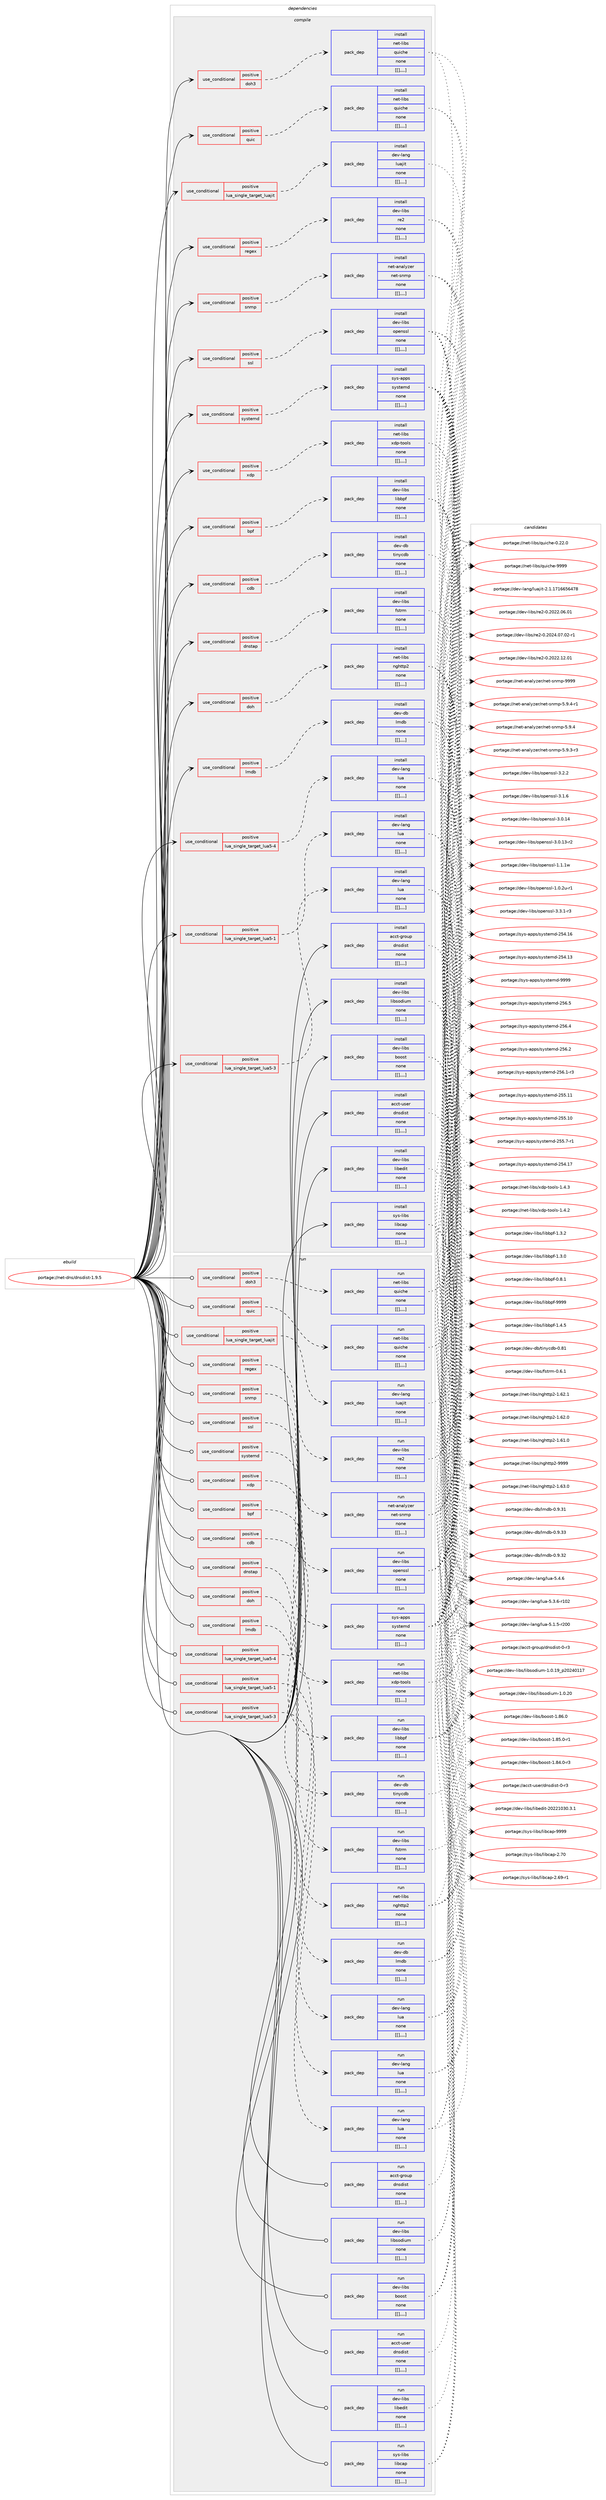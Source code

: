 digraph prolog {

# *************
# Graph options
# *************

newrank=true;
concentrate=true;
compound=true;
graph [rankdir=LR,fontname=Helvetica,fontsize=10,ranksep=1.5];#, ranksep=2.5, nodesep=0.2];
edge  [arrowhead=vee];
node  [fontname=Helvetica,fontsize=10];

# **********
# The ebuild
# **********

subgraph cluster_leftcol {
color=gray;
label=<<i>ebuild</i>>;
id [label="portage://net-dns/dnsdist-1.9.5", color=red, width=4, href="../net-dns/dnsdist-1.9.5.svg"];
}

# ****************
# The dependencies
# ****************

subgraph cluster_midcol {
color=gray;
label=<<i>dependencies</i>>;
subgraph cluster_compile {
fillcolor="#eeeeee";
style=filled;
label=<<i>compile</i>>;
subgraph cond94304 {
dependency364334 [label=<<TABLE BORDER="0" CELLBORDER="1" CELLSPACING="0" CELLPADDING="4"><TR><TD ROWSPAN="3" CELLPADDING="10">use_conditional</TD></TR><TR><TD>positive</TD></TR><TR><TD>bpf</TD></TR></TABLE>>, shape=none, color=red];
subgraph pack267277 {
dependency364335 [label=<<TABLE BORDER="0" CELLBORDER="1" CELLSPACING="0" CELLPADDING="4" WIDTH="220"><TR><TD ROWSPAN="6" CELLPADDING="30">pack_dep</TD></TR><TR><TD WIDTH="110">install</TD></TR><TR><TD>dev-libs</TD></TR><TR><TD>libbpf</TD></TR><TR><TD>none</TD></TR><TR><TD>[[],,,,]</TD></TR></TABLE>>, shape=none, color=blue];
}
dependency364334:e -> dependency364335:w [weight=20,style="dashed",arrowhead="vee"];
}
id:e -> dependency364334:w [weight=20,style="solid",arrowhead="vee"];
subgraph cond94305 {
dependency364336 [label=<<TABLE BORDER="0" CELLBORDER="1" CELLSPACING="0" CELLPADDING="4"><TR><TD ROWSPAN="3" CELLPADDING="10">use_conditional</TD></TR><TR><TD>positive</TD></TR><TR><TD>cdb</TD></TR></TABLE>>, shape=none, color=red];
subgraph pack267278 {
dependency364337 [label=<<TABLE BORDER="0" CELLBORDER="1" CELLSPACING="0" CELLPADDING="4" WIDTH="220"><TR><TD ROWSPAN="6" CELLPADDING="30">pack_dep</TD></TR><TR><TD WIDTH="110">install</TD></TR><TR><TD>dev-db</TD></TR><TR><TD>tinycdb</TD></TR><TR><TD>none</TD></TR><TR><TD>[[],,,,]</TD></TR></TABLE>>, shape=none, color=blue];
}
dependency364336:e -> dependency364337:w [weight=20,style="dashed",arrowhead="vee"];
}
id:e -> dependency364336:w [weight=20,style="solid",arrowhead="vee"];
subgraph cond94306 {
dependency364338 [label=<<TABLE BORDER="0" CELLBORDER="1" CELLSPACING="0" CELLPADDING="4"><TR><TD ROWSPAN="3" CELLPADDING="10">use_conditional</TD></TR><TR><TD>positive</TD></TR><TR><TD>dnstap</TD></TR></TABLE>>, shape=none, color=red];
subgraph pack267279 {
dependency364339 [label=<<TABLE BORDER="0" CELLBORDER="1" CELLSPACING="0" CELLPADDING="4" WIDTH="220"><TR><TD ROWSPAN="6" CELLPADDING="30">pack_dep</TD></TR><TR><TD WIDTH="110">install</TD></TR><TR><TD>dev-libs</TD></TR><TR><TD>fstrm</TD></TR><TR><TD>none</TD></TR><TR><TD>[[],,,,]</TD></TR></TABLE>>, shape=none, color=blue];
}
dependency364338:e -> dependency364339:w [weight=20,style="dashed",arrowhead="vee"];
}
id:e -> dependency364338:w [weight=20,style="solid",arrowhead="vee"];
subgraph cond94307 {
dependency364340 [label=<<TABLE BORDER="0" CELLBORDER="1" CELLSPACING="0" CELLPADDING="4"><TR><TD ROWSPAN="3" CELLPADDING="10">use_conditional</TD></TR><TR><TD>positive</TD></TR><TR><TD>doh</TD></TR></TABLE>>, shape=none, color=red];
subgraph pack267280 {
dependency364341 [label=<<TABLE BORDER="0" CELLBORDER="1" CELLSPACING="0" CELLPADDING="4" WIDTH="220"><TR><TD ROWSPAN="6" CELLPADDING="30">pack_dep</TD></TR><TR><TD WIDTH="110">install</TD></TR><TR><TD>net-libs</TD></TR><TR><TD>nghttp2</TD></TR><TR><TD>none</TD></TR><TR><TD>[[],,,,]</TD></TR></TABLE>>, shape=none, color=blue];
}
dependency364340:e -> dependency364341:w [weight=20,style="dashed",arrowhead="vee"];
}
id:e -> dependency364340:w [weight=20,style="solid",arrowhead="vee"];
subgraph cond94308 {
dependency364342 [label=<<TABLE BORDER="0" CELLBORDER="1" CELLSPACING="0" CELLPADDING="4"><TR><TD ROWSPAN="3" CELLPADDING="10">use_conditional</TD></TR><TR><TD>positive</TD></TR><TR><TD>doh3</TD></TR></TABLE>>, shape=none, color=red];
subgraph pack267281 {
dependency364343 [label=<<TABLE BORDER="0" CELLBORDER="1" CELLSPACING="0" CELLPADDING="4" WIDTH="220"><TR><TD ROWSPAN="6" CELLPADDING="30">pack_dep</TD></TR><TR><TD WIDTH="110">install</TD></TR><TR><TD>net-libs</TD></TR><TR><TD>quiche</TD></TR><TR><TD>none</TD></TR><TR><TD>[[],,,,]</TD></TR></TABLE>>, shape=none, color=blue];
}
dependency364342:e -> dependency364343:w [weight=20,style="dashed",arrowhead="vee"];
}
id:e -> dependency364342:w [weight=20,style="solid",arrowhead="vee"];
subgraph cond94309 {
dependency364344 [label=<<TABLE BORDER="0" CELLBORDER="1" CELLSPACING="0" CELLPADDING="4"><TR><TD ROWSPAN="3" CELLPADDING="10">use_conditional</TD></TR><TR><TD>positive</TD></TR><TR><TD>lmdb</TD></TR></TABLE>>, shape=none, color=red];
subgraph pack267282 {
dependency364345 [label=<<TABLE BORDER="0" CELLBORDER="1" CELLSPACING="0" CELLPADDING="4" WIDTH="220"><TR><TD ROWSPAN="6" CELLPADDING="30">pack_dep</TD></TR><TR><TD WIDTH="110">install</TD></TR><TR><TD>dev-db</TD></TR><TR><TD>lmdb</TD></TR><TR><TD>none</TD></TR><TR><TD>[[],,,,]</TD></TR></TABLE>>, shape=none, color=blue];
}
dependency364344:e -> dependency364345:w [weight=20,style="dashed",arrowhead="vee"];
}
id:e -> dependency364344:w [weight=20,style="solid",arrowhead="vee"];
subgraph cond94310 {
dependency364346 [label=<<TABLE BORDER="0" CELLBORDER="1" CELLSPACING="0" CELLPADDING="4"><TR><TD ROWSPAN="3" CELLPADDING="10">use_conditional</TD></TR><TR><TD>positive</TD></TR><TR><TD>lua_single_target_lua5-1</TD></TR></TABLE>>, shape=none, color=red];
subgraph pack267283 {
dependency364347 [label=<<TABLE BORDER="0" CELLBORDER="1" CELLSPACING="0" CELLPADDING="4" WIDTH="220"><TR><TD ROWSPAN="6" CELLPADDING="30">pack_dep</TD></TR><TR><TD WIDTH="110">install</TD></TR><TR><TD>dev-lang</TD></TR><TR><TD>lua</TD></TR><TR><TD>none</TD></TR><TR><TD>[[],,,,]</TD></TR></TABLE>>, shape=none, color=blue];
}
dependency364346:e -> dependency364347:w [weight=20,style="dashed",arrowhead="vee"];
}
id:e -> dependency364346:w [weight=20,style="solid",arrowhead="vee"];
subgraph cond94311 {
dependency364348 [label=<<TABLE BORDER="0" CELLBORDER="1" CELLSPACING="0" CELLPADDING="4"><TR><TD ROWSPAN="3" CELLPADDING="10">use_conditional</TD></TR><TR><TD>positive</TD></TR><TR><TD>lua_single_target_lua5-3</TD></TR></TABLE>>, shape=none, color=red];
subgraph pack267284 {
dependency364349 [label=<<TABLE BORDER="0" CELLBORDER="1" CELLSPACING="0" CELLPADDING="4" WIDTH="220"><TR><TD ROWSPAN="6" CELLPADDING="30">pack_dep</TD></TR><TR><TD WIDTH="110">install</TD></TR><TR><TD>dev-lang</TD></TR><TR><TD>lua</TD></TR><TR><TD>none</TD></TR><TR><TD>[[],,,,]</TD></TR></TABLE>>, shape=none, color=blue];
}
dependency364348:e -> dependency364349:w [weight=20,style="dashed",arrowhead="vee"];
}
id:e -> dependency364348:w [weight=20,style="solid",arrowhead="vee"];
subgraph cond94312 {
dependency364350 [label=<<TABLE BORDER="0" CELLBORDER="1" CELLSPACING="0" CELLPADDING="4"><TR><TD ROWSPAN="3" CELLPADDING="10">use_conditional</TD></TR><TR><TD>positive</TD></TR><TR><TD>lua_single_target_lua5-4</TD></TR></TABLE>>, shape=none, color=red];
subgraph pack267285 {
dependency364351 [label=<<TABLE BORDER="0" CELLBORDER="1" CELLSPACING="0" CELLPADDING="4" WIDTH="220"><TR><TD ROWSPAN="6" CELLPADDING="30">pack_dep</TD></TR><TR><TD WIDTH="110">install</TD></TR><TR><TD>dev-lang</TD></TR><TR><TD>lua</TD></TR><TR><TD>none</TD></TR><TR><TD>[[],,,,]</TD></TR></TABLE>>, shape=none, color=blue];
}
dependency364350:e -> dependency364351:w [weight=20,style="dashed",arrowhead="vee"];
}
id:e -> dependency364350:w [weight=20,style="solid",arrowhead="vee"];
subgraph cond94313 {
dependency364352 [label=<<TABLE BORDER="0" CELLBORDER="1" CELLSPACING="0" CELLPADDING="4"><TR><TD ROWSPAN="3" CELLPADDING="10">use_conditional</TD></TR><TR><TD>positive</TD></TR><TR><TD>lua_single_target_luajit</TD></TR></TABLE>>, shape=none, color=red];
subgraph pack267286 {
dependency364353 [label=<<TABLE BORDER="0" CELLBORDER="1" CELLSPACING="0" CELLPADDING="4" WIDTH="220"><TR><TD ROWSPAN="6" CELLPADDING="30">pack_dep</TD></TR><TR><TD WIDTH="110">install</TD></TR><TR><TD>dev-lang</TD></TR><TR><TD>luajit</TD></TR><TR><TD>none</TD></TR><TR><TD>[[],,,,]</TD></TR></TABLE>>, shape=none, color=blue];
}
dependency364352:e -> dependency364353:w [weight=20,style="dashed",arrowhead="vee"];
}
id:e -> dependency364352:w [weight=20,style="solid",arrowhead="vee"];
subgraph cond94314 {
dependency364354 [label=<<TABLE BORDER="0" CELLBORDER="1" CELLSPACING="0" CELLPADDING="4"><TR><TD ROWSPAN="3" CELLPADDING="10">use_conditional</TD></TR><TR><TD>positive</TD></TR><TR><TD>quic</TD></TR></TABLE>>, shape=none, color=red];
subgraph pack267287 {
dependency364355 [label=<<TABLE BORDER="0" CELLBORDER="1" CELLSPACING="0" CELLPADDING="4" WIDTH="220"><TR><TD ROWSPAN="6" CELLPADDING="30">pack_dep</TD></TR><TR><TD WIDTH="110">install</TD></TR><TR><TD>net-libs</TD></TR><TR><TD>quiche</TD></TR><TR><TD>none</TD></TR><TR><TD>[[],,,,]</TD></TR></TABLE>>, shape=none, color=blue];
}
dependency364354:e -> dependency364355:w [weight=20,style="dashed",arrowhead="vee"];
}
id:e -> dependency364354:w [weight=20,style="solid",arrowhead="vee"];
subgraph cond94315 {
dependency364356 [label=<<TABLE BORDER="0" CELLBORDER="1" CELLSPACING="0" CELLPADDING="4"><TR><TD ROWSPAN="3" CELLPADDING="10">use_conditional</TD></TR><TR><TD>positive</TD></TR><TR><TD>regex</TD></TR></TABLE>>, shape=none, color=red];
subgraph pack267288 {
dependency364357 [label=<<TABLE BORDER="0" CELLBORDER="1" CELLSPACING="0" CELLPADDING="4" WIDTH="220"><TR><TD ROWSPAN="6" CELLPADDING="30">pack_dep</TD></TR><TR><TD WIDTH="110">install</TD></TR><TR><TD>dev-libs</TD></TR><TR><TD>re2</TD></TR><TR><TD>none</TD></TR><TR><TD>[[],,,,]</TD></TR></TABLE>>, shape=none, color=blue];
}
dependency364356:e -> dependency364357:w [weight=20,style="dashed",arrowhead="vee"];
}
id:e -> dependency364356:w [weight=20,style="solid",arrowhead="vee"];
subgraph cond94316 {
dependency364358 [label=<<TABLE BORDER="0" CELLBORDER="1" CELLSPACING="0" CELLPADDING="4"><TR><TD ROWSPAN="3" CELLPADDING="10">use_conditional</TD></TR><TR><TD>positive</TD></TR><TR><TD>snmp</TD></TR></TABLE>>, shape=none, color=red];
subgraph pack267289 {
dependency364359 [label=<<TABLE BORDER="0" CELLBORDER="1" CELLSPACING="0" CELLPADDING="4" WIDTH="220"><TR><TD ROWSPAN="6" CELLPADDING="30">pack_dep</TD></TR><TR><TD WIDTH="110">install</TD></TR><TR><TD>net-analyzer</TD></TR><TR><TD>net-snmp</TD></TR><TR><TD>none</TD></TR><TR><TD>[[],,,,]</TD></TR></TABLE>>, shape=none, color=blue];
}
dependency364358:e -> dependency364359:w [weight=20,style="dashed",arrowhead="vee"];
}
id:e -> dependency364358:w [weight=20,style="solid",arrowhead="vee"];
subgraph cond94317 {
dependency364360 [label=<<TABLE BORDER="0" CELLBORDER="1" CELLSPACING="0" CELLPADDING="4"><TR><TD ROWSPAN="3" CELLPADDING="10">use_conditional</TD></TR><TR><TD>positive</TD></TR><TR><TD>ssl</TD></TR></TABLE>>, shape=none, color=red];
subgraph pack267290 {
dependency364361 [label=<<TABLE BORDER="0" CELLBORDER="1" CELLSPACING="0" CELLPADDING="4" WIDTH="220"><TR><TD ROWSPAN="6" CELLPADDING="30">pack_dep</TD></TR><TR><TD WIDTH="110">install</TD></TR><TR><TD>dev-libs</TD></TR><TR><TD>openssl</TD></TR><TR><TD>none</TD></TR><TR><TD>[[],,,,]</TD></TR></TABLE>>, shape=none, color=blue];
}
dependency364360:e -> dependency364361:w [weight=20,style="dashed",arrowhead="vee"];
}
id:e -> dependency364360:w [weight=20,style="solid",arrowhead="vee"];
subgraph cond94318 {
dependency364362 [label=<<TABLE BORDER="0" CELLBORDER="1" CELLSPACING="0" CELLPADDING="4"><TR><TD ROWSPAN="3" CELLPADDING="10">use_conditional</TD></TR><TR><TD>positive</TD></TR><TR><TD>systemd</TD></TR></TABLE>>, shape=none, color=red];
subgraph pack267291 {
dependency364363 [label=<<TABLE BORDER="0" CELLBORDER="1" CELLSPACING="0" CELLPADDING="4" WIDTH="220"><TR><TD ROWSPAN="6" CELLPADDING="30">pack_dep</TD></TR><TR><TD WIDTH="110">install</TD></TR><TR><TD>sys-apps</TD></TR><TR><TD>systemd</TD></TR><TR><TD>none</TD></TR><TR><TD>[[],,,,]</TD></TR></TABLE>>, shape=none, color=blue];
}
dependency364362:e -> dependency364363:w [weight=20,style="dashed",arrowhead="vee"];
}
id:e -> dependency364362:w [weight=20,style="solid",arrowhead="vee"];
subgraph cond94319 {
dependency364364 [label=<<TABLE BORDER="0" CELLBORDER="1" CELLSPACING="0" CELLPADDING="4"><TR><TD ROWSPAN="3" CELLPADDING="10">use_conditional</TD></TR><TR><TD>positive</TD></TR><TR><TD>xdp</TD></TR></TABLE>>, shape=none, color=red];
subgraph pack267292 {
dependency364365 [label=<<TABLE BORDER="0" CELLBORDER="1" CELLSPACING="0" CELLPADDING="4" WIDTH="220"><TR><TD ROWSPAN="6" CELLPADDING="30">pack_dep</TD></TR><TR><TD WIDTH="110">install</TD></TR><TR><TD>net-libs</TD></TR><TR><TD>xdp-tools</TD></TR><TR><TD>none</TD></TR><TR><TD>[[],,,,]</TD></TR></TABLE>>, shape=none, color=blue];
}
dependency364364:e -> dependency364365:w [weight=20,style="dashed",arrowhead="vee"];
}
id:e -> dependency364364:w [weight=20,style="solid",arrowhead="vee"];
subgraph pack267293 {
dependency364366 [label=<<TABLE BORDER="0" CELLBORDER="1" CELLSPACING="0" CELLPADDING="4" WIDTH="220"><TR><TD ROWSPAN="6" CELLPADDING="30">pack_dep</TD></TR><TR><TD WIDTH="110">install</TD></TR><TR><TD>acct-group</TD></TR><TR><TD>dnsdist</TD></TR><TR><TD>none</TD></TR><TR><TD>[[],,,,]</TD></TR></TABLE>>, shape=none, color=blue];
}
id:e -> dependency364366:w [weight=20,style="solid",arrowhead="vee"];
subgraph pack267294 {
dependency364367 [label=<<TABLE BORDER="0" CELLBORDER="1" CELLSPACING="0" CELLPADDING="4" WIDTH="220"><TR><TD ROWSPAN="6" CELLPADDING="30">pack_dep</TD></TR><TR><TD WIDTH="110">install</TD></TR><TR><TD>acct-user</TD></TR><TR><TD>dnsdist</TD></TR><TR><TD>none</TD></TR><TR><TD>[[],,,,]</TD></TR></TABLE>>, shape=none, color=blue];
}
id:e -> dependency364367:w [weight=20,style="solid",arrowhead="vee"];
subgraph pack267295 {
dependency364368 [label=<<TABLE BORDER="0" CELLBORDER="1" CELLSPACING="0" CELLPADDING="4" WIDTH="220"><TR><TD ROWSPAN="6" CELLPADDING="30">pack_dep</TD></TR><TR><TD WIDTH="110">install</TD></TR><TR><TD>dev-libs</TD></TR><TR><TD>boost</TD></TR><TR><TD>none</TD></TR><TR><TD>[[],,,,]</TD></TR></TABLE>>, shape=none, color=blue];
}
id:e -> dependency364368:w [weight=20,style="solid",arrowhead="vee"];
subgraph pack267296 {
dependency364369 [label=<<TABLE BORDER="0" CELLBORDER="1" CELLSPACING="0" CELLPADDING="4" WIDTH="220"><TR><TD ROWSPAN="6" CELLPADDING="30">pack_dep</TD></TR><TR><TD WIDTH="110">install</TD></TR><TR><TD>dev-libs</TD></TR><TR><TD>libedit</TD></TR><TR><TD>none</TD></TR><TR><TD>[[],,,,]</TD></TR></TABLE>>, shape=none, color=blue];
}
id:e -> dependency364369:w [weight=20,style="solid",arrowhead="vee"];
subgraph pack267297 {
dependency364370 [label=<<TABLE BORDER="0" CELLBORDER="1" CELLSPACING="0" CELLPADDING="4" WIDTH="220"><TR><TD ROWSPAN="6" CELLPADDING="30">pack_dep</TD></TR><TR><TD WIDTH="110">install</TD></TR><TR><TD>dev-libs</TD></TR><TR><TD>libsodium</TD></TR><TR><TD>none</TD></TR><TR><TD>[[],,,,]</TD></TR></TABLE>>, shape=none, color=blue];
}
id:e -> dependency364370:w [weight=20,style="solid",arrowhead="vee"];
subgraph pack267298 {
dependency364371 [label=<<TABLE BORDER="0" CELLBORDER="1" CELLSPACING="0" CELLPADDING="4" WIDTH="220"><TR><TD ROWSPAN="6" CELLPADDING="30">pack_dep</TD></TR><TR><TD WIDTH="110">install</TD></TR><TR><TD>sys-libs</TD></TR><TR><TD>libcap</TD></TR><TR><TD>none</TD></TR><TR><TD>[[],,,,]</TD></TR></TABLE>>, shape=none, color=blue];
}
id:e -> dependency364371:w [weight=20,style="solid",arrowhead="vee"];
}
subgraph cluster_compileandrun {
fillcolor="#eeeeee";
style=filled;
label=<<i>compile and run</i>>;
}
subgraph cluster_run {
fillcolor="#eeeeee";
style=filled;
label=<<i>run</i>>;
subgraph cond94320 {
dependency364372 [label=<<TABLE BORDER="0" CELLBORDER="1" CELLSPACING="0" CELLPADDING="4"><TR><TD ROWSPAN="3" CELLPADDING="10">use_conditional</TD></TR><TR><TD>positive</TD></TR><TR><TD>bpf</TD></TR></TABLE>>, shape=none, color=red];
subgraph pack267299 {
dependency364373 [label=<<TABLE BORDER="0" CELLBORDER="1" CELLSPACING="0" CELLPADDING="4" WIDTH="220"><TR><TD ROWSPAN="6" CELLPADDING="30">pack_dep</TD></TR><TR><TD WIDTH="110">run</TD></TR><TR><TD>dev-libs</TD></TR><TR><TD>libbpf</TD></TR><TR><TD>none</TD></TR><TR><TD>[[],,,,]</TD></TR></TABLE>>, shape=none, color=blue];
}
dependency364372:e -> dependency364373:w [weight=20,style="dashed",arrowhead="vee"];
}
id:e -> dependency364372:w [weight=20,style="solid",arrowhead="odot"];
subgraph cond94321 {
dependency364374 [label=<<TABLE BORDER="0" CELLBORDER="1" CELLSPACING="0" CELLPADDING="4"><TR><TD ROWSPAN="3" CELLPADDING="10">use_conditional</TD></TR><TR><TD>positive</TD></TR><TR><TD>cdb</TD></TR></TABLE>>, shape=none, color=red];
subgraph pack267300 {
dependency364375 [label=<<TABLE BORDER="0" CELLBORDER="1" CELLSPACING="0" CELLPADDING="4" WIDTH="220"><TR><TD ROWSPAN="6" CELLPADDING="30">pack_dep</TD></TR><TR><TD WIDTH="110">run</TD></TR><TR><TD>dev-db</TD></TR><TR><TD>tinycdb</TD></TR><TR><TD>none</TD></TR><TR><TD>[[],,,,]</TD></TR></TABLE>>, shape=none, color=blue];
}
dependency364374:e -> dependency364375:w [weight=20,style="dashed",arrowhead="vee"];
}
id:e -> dependency364374:w [weight=20,style="solid",arrowhead="odot"];
subgraph cond94322 {
dependency364376 [label=<<TABLE BORDER="0" CELLBORDER="1" CELLSPACING="0" CELLPADDING="4"><TR><TD ROWSPAN="3" CELLPADDING="10">use_conditional</TD></TR><TR><TD>positive</TD></TR><TR><TD>dnstap</TD></TR></TABLE>>, shape=none, color=red];
subgraph pack267301 {
dependency364377 [label=<<TABLE BORDER="0" CELLBORDER="1" CELLSPACING="0" CELLPADDING="4" WIDTH="220"><TR><TD ROWSPAN="6" CELLPADDING="30">pack_dep</TD></TR><TR><TD WIDTH="110">run</TD></TR><TR><TD>dev-libs</TD></TR><TR><TD>fstrm</TD></TR><TR><TD>none</TD></TR><TR><TD>[[],,,,]</TD></TR></TABLE>>, shape=none, color=blue];
}
dependency364376:e -> dependency364377:w [weight=20,style="dashed",arrowhead="vee"];
}
id:e -> dependency364376:w [weight=20,style="solid",arrowhead="odot"];
subgraph cond94323 {
dependency364378 [label=<<TABLE BORDER="0" CELLBORDER="1" CELLSPACING="0" CELLPADDING="4"><TR><TD ROWSPAN="3" CELLPADDING="10">use_conditional</TD></TR><TR><TD>positive</TD></TR><TR><TD>doh</TD></TR></TABLE>>, shape=none, color=red];
subgraph pack267302 {
dependency364379 [label=<<TABLE BORDER="0" CELLBORDER="1" CELLSPACING="0" CELLPADDING="4" WIDTH="220"><TR><TD ROWSPAN="6" CELLPADDING="30">pack_dep</TD></TR><TR><TD WIDTH="110">run</TD></TR><TR><TD>net-libs</TD></TR><TR><TD>nghttp2</TD></TR><TR><TD>none</TD></TR><TR><TD>[[],,,,]</TD></TR></TABLE>>, shape=none, color=blue];
}
dependency364378:e -> dependency364379:w [weight=20,style="dashed",arrowhead="vee"];
}
id:e -> dependency364378:w [weight=20,style="solid",arrowhead="odot"];
subgraph cond94324 {
dependency364380 [label=<<TABLE BORDER="0" CELLBORDER="1" CELLSPACING="0" CELLPADDING="4"><TR><TD ROWSPAN="3" CELLPADDING="10">use_conditional</TD></TR><TR><TD>positive</TD></TR><TR><TD>doh3</TD></TR></TABLE>>, shape=none, color=red];
subgraph pack267303 {
dependency364381 [label=<<TABLE BORDER="0" CELLBORDER="1" CELLSPACING="0" CELLPADDING="4" WIDTH="220"><TR><TD ROWSPAN="6" CELLPADDING="30">pack_dep</TD></TR><TR><TD WIDTH="110">run</TD></TR><TR><TD>net-libs</TD></TR><TR><TD>quiche</TD></TR><TR><TD>none</TD></TR><TR><TD>[[],,,,]</TD></TR></TABLE>>, shape=none, color=blue];
}
dependency364380:e -> dependency364381:w [weight=20,style="dashed",arrowhead="vee"];
}
id:e -> dependency364380:w [weight=20,style="solid",arrowhead="odot"];
subgraph cond94325 {
dependency364382 [label=<<TABLE BORDER="0" CELLBORDER="1" CELLSPACING="0" CELLPADDING="4"><TR><TD ROWSPAN="3" CELLPADDING="10">use_conditional</TD></TR><TR><TD>positive</TD></TR><TR><TD>lmdb</TD></TR></TABLE>>, shape=none, color=red];
subgraph pack267304 {
dependency364383 [label=<<TABLE BORDER="0" CELLBORDER="1" CELLSPACING="0" CELLPADDING="4" WIDTH="220"><TR><TD ROWSPAN="6" CELLPADDING="30">pack_dep</TD></TR><TR><TD WIDTH="110">run</TD></TR><TR><TD>dev-db</TD></TR><TR><TD>lmdb</TD></TR><TR><TD>none</TD></TR><TR><TD>[[],,,,]</TD></TR></TABLE>>, shape=none, color=blue];
}
dependency364382:e -> dependency364383:w [weight=20,style="dashed",arrowhead="vee"];
}
id:e -> dependency364382:w [weight=20,style="solid",arrowhead="odot"];
subgraph cond94326 {
dependency364384 [label=<<TABLE BORDER="0" CELLBORDER="1" CELLSPACING="0" CELLPADDING="4"><TR><TD ROWSPAN="3" CELLPADDING="10">use_conditional</TD></TR><TR><TD>positive</TD></TR><TR><TD>lua_single_target_lua5-1</TD></TR></TABLE>>, shape=none, color=red];
subgraph pack267305 {
dependency364385 [label=<<TABLE BORDER="0" CELLBORDER="1" CELLSPACING="0" CELLPADDING="4" WIDTH="220"><TR><TD ROWSPAN="6" CELLPADDING="30">pack_dep</TD></TR><TR><TD WIDTH="110">run</TD></TR><TR><TD>dev-lang</TD></TR><TR><TD>lua</TD></TR><TR><TD>none</TD></TR><TR><TD>[[],,,,]</TD></TR></TABLE>>, shape=none, color=blue];
}
dependency364384:e -> dependency364385:w [weight=20,style="dashed",arrowhead="vee"];
}
id:e -> dependency364384:w [weight=20,style="solid",arrowhead="odot"];
subgraph cond94327 {
dependency364386 [label=<<TABLE BORDER="0" CELLBORDER="1" CELLSPACING="0" CELLPADDING="4"><TR><TD ROWSPAN="3" CELLPADDING="10">use_conditional</TD></TR><TR><TD>positive</TD></TR><TR><TD>lua_single_target_lua5-3</TD></TR></TABLE>>, shape=none, color=red];
subgraph pack267306 {
dependency364387 [label=<<TABLE BORDER="0" CELLBORDER="1" CELLSPACING="0" CELLPADDING="4" WIDTH="220"><TR><TD ROWSPAN="6" CELLPADDING="30">pack_dep</TD></TR><TR><TD WIDTH="110">run</TD></TR><TR><TD>dev-lang</TD></TR><TR><TD>lua</TD></TR><TR><TD>none</TD></TR><TR><TD>[[],,,,]</TD></TR></TABLE>>, shape=none, color=blue];
}
dependency364386:e -> dependency364387:w [weight=20,style="dashed",arrowhead="vee"];
}
id:e -> dependency364386:w [weight=20,style="solid",arrowhead="odot"];
subgraph cond94328 {
dependency364388 [label=<<TABLE BORDER="0" CELLBORDER="1" CELLSPACING="0" CELLPADDING="4"><TR><TD ROWSPAN="3" CELLPADDING="10">use_conditional</TD></TR><TR><TD>positive</TD></TR><TR><TD>lua_single_target_lua5-4</TD></TR></TABLE>>, shape=none, color=red];
subgraph pack267307 {
dependency364389 [label=<<TABLE BORDER="0" CELLBORDER="1" CELLSPACING="0" CELLPADDING="4" WIDTH="220"><TR><TD ROWSPAN="6" CELLPADDING="30">pack_dep</TD></TR><TR><TD WIDTH="110">run</TD></TR><TR><TD>dev-lang</TD></TR><TR><TD>lua</TD></TR><TR><TD>none</TD></TR><TR><TD>[[],,,,]</TD></TR></TABLE>>, shape=none, color=blue];
}
dependency364388:e -> dependency364389:w [weight=20,style="dashed",arrowhead="vee"];
}
id:e -> dependency364388:w [weight=20,style="solid",arrowhead="odot"];
subgraph cond94329 {
dependency364390 [label=<<TABLE BORDER="0" CELLBORDER="1" CELLSPACING="0" CELLPADDING="4"><TR><TD ROWSPAN="3" CELLPADDING="10">use_conditional</TD></TR><TR><TD>positive</TD></TR><TR><TD>lua_single_target_luajit</TD></TR></TABLE>>, shape=none, color=red];
subgraph pack267308 {
dependency364391 [label=<<TABLE BORDER="0" CELLBORDER="1" CELLSPACING="0" CELLPADDING="4" WIDTH="220"><TR><TD ROWSPAN="6" CELLPADDING="30">pack_dep</TD></TR><TR><TD WIDTH="110">run</TD></TR><TR><TD>dev-lang</TD></TR><TR><TD>luajit</TD></TR><TR><TD>none</TD></TR><TR><TD>[[],,,,]</TD></TR></TABLE>>, shape=none, color=blue];
}
dependency364390:e -> dependency364391:w [weight=20,style="dashed",arrowhead="vee"];
}
id:e -> dependency364390:w [weight=20,style="solid",arrowhead="odot"];
subgraph cond94330 {
dependency364392 [label=<<TABLE BORDER="0" CELLBORDER="1" CELLSPACING="0" CELLPADDING="4"><TR><TD ROWSPAN="3" CELLPADDING="10">use_conditional</TD></TR><TR><TD>positive</TD></TR><TR><TD>quic</TD></TR></TABLE>>, shape=none, color=red];
subgraph pack267309 {
dependency364393 [label=<<TABLE BORDER="0" CELLBORDER="1" CELLSPACING="0" CELLPADDING="4" WIDTH="220"><TR><TD ROWSPAN="6" CELLPADDING="30">pack_dep</TD></TR><TR><TD WIDTH="110">run</TD></TR><TR><TD>net-libs</TD></TR><TR><TD>quiche</TD></TR><TR><TD>none</TD></TR><TR><TD>[[],,,,]</TD></TR></TABLE>>, shape=none, color=blue];
}
dependency364392:e -> dependency364393:w [weight=20,style="dashed",arrowhead="vee"];
}
id:e -> dependency364392:w [weight=20,style="solid",arrowhead="odot"];
subgraph cond94331 {
dependency364394 [label=<<TABLE BORDER="0" CELLBORDER="1" CELLSPACING="0" CELLPADDING="4"><TR><TD ROWSPAN="3" CELLPADDING="10">use_conditional</TD></TR><TR><TD>positive</TD></TR><TR><TD>regex</TD></TR></TABLE>>, shape=none, color=red];
subgraph pack267310 {
dependency364395 [label=<<TABLE BORDER="0" CELLBORDER="1" CELLSPACING="0" CELLPADDING="4" WIDTH="220"><TR><TD ROWSPAN="6" CELLPADDING="30">pack_dep</TD></TR><TR><TD WIDTH="110">run</TD></TR><TR><TD>dev-libs</TD></TR><TR><TD>re2</TD></TR><TR><TD>none</TD></TR><TR><TD>[[],,,,]</TD></TR></TABLE>>, shape=none, color=blue];
}
dependency364394:e -> dependency364395:w [weight=20,style="dashed",arrowhead="vee"];
}
id:e -> dependency364394:w [weight=20,style="solid",arrowhead="odot"];
subgraph cond94332 {
dependency364396 [label=<<TABLE BORDER="0" CELLBORDER="1" CELLSPACING="0" CELLPADDING="4"><TR><TD ROWSPAN="3" CELLPADDING="10">use_conditional</TD></TR><TR><TD>positive</TD></TR><TR><TD>snmp</TD></TR></TABLE>>, shape=none, color=red];
subgraph pack267311 {
dependency364397 [label=<<TABLE BORDER="0" CELLBORDER="1" CELLSPACING="0" CELLPADDING="4" WIDTH="220"><TR><TD ROWSPAN="6" CELLPADDING="30">pack_dep</TD></TR><TR><TD WIDTH="110">run</TD></TR><TR><TD>net-analyzer</TD></TR><TR><TD>net-snmp</TD></TR><TR><TD>none</TD></TR><TR><TD>[[],,,,]</TD></TR></TABLE>>, shape=none, color=blue];
}
dependency364396:e -> dependency364397:w [weight=20,style="dashed",arrowhead="vee"];
}
id:e -> dependency364396:w [weight=20,style="solid",arrowhead="odot"];
subgraph cond94333 {
dependency364398 [label=<<TABLE BORDER="0" CELLBORDER="1" CELLSPACING="0" CELLPADDING="4"><TR><TD ROWSPAN="3" CELLPADDING="10">use_conditional</TD></TR><TR><TD>positive</TD></TR><TR><TD>ssl</TD></TR></TABLE>>, shape=none, color=red];
subgraph pack267312 {
dependency364399 [label=<<TABLE BORDER="0" CELLBORDER="1" CELLSPACING="0" CELLPADDING="4" WIDTH="220"><TR><TD ROWSPAN="6" CELLPADDING="30">pack_dep</TD></TR><TR><TD WIDTH="110">run</TD></TR><TR><TD>dev-libs</TD></TR><TR><TD>openssl</TD></TR><TR><TD>none</TD></TR><TR><TD>[[],,,,]</TD></TR></TABLE>>, shape=none, color=blue];
}
dependency364398:e -> dependency364399:w [weight=20,style="dashed",arrowhead="vee"];
}
id:e -> dependency364398:w [weight=20,style="solid",arrowhead="odot"];
subgraph cond94334 {
dependency364400 [label=<<TABLE BORDER="0" CELLBORDER="1" CELLSPACING="0" CELLPADDING="4"><TR><TD ROWSPAN="3" CELLPADDING="10">use_conditional</TD></TR><TR><TD>positive</TD></TR><TR><TD>systemd</TD></TR></TABLE>>, shape=none, color=red];
subgraph pack267313 {
dependency364401 [label=<<TABLE BORDER="0" CELLBORDER="1" CELLSPACING="0" CELLPADDING="4" WIDTH="220"><TR><TD ROWSPAN="6" CELLPADDING="30">pack_dep</TD></TR><TR><TD WIDTH="110">run</TD></TR><TR><TD>sys-apps</TD></TR><TR><TD>systemd</TD></TR><TR><TD>none</TD></TR><TR><TD>[[],,,,]</TD></TR></TABLE>>, shape=none, color=blue];
}
dependency364400:e -> dependency364401:w [weight=20,style="dashed",arrowhead="vee"];
}
id:e -> dependency364400:w [weight=20,style="solid",arrowhead="odot"];
subgraph cond94335 {
dependency364402 [label=<<TABLE BORDER="0" CELLBORDER="1" CELLSPACING="0" CELLPADDING="4"><TR><TD ROWSPAN="3" CELLPADDING="10">use_conditional</TD></TR><TR><TD>positive</TD></TR><TR><TD>xdp</TD></TR></TABLE>>, shape=none, color=red];
subgraph pack267314 {
dependency364403 [label=<<TABLE BORDER="0" CELLBORDER="1" CELLSPACING="0" CELLPADDING="4" WIDTH="220"><TR><TD ROWSPAN="6" CELLPADDING="30">pack_dep</TD></TR><TR><TD WIDTH="110">run</TD></TR><TR><TD>net-libs</TD></TR><TR><TD>xdp-tools</TD></TR><TR><TD>none</TD></TR><TR><TD>[[],,,,]</TD></TR></TABLE>>, shape=none, color=blue];
}
dependency364402:e -> dependency364403:w [weight=20,style="dashed",arrowhead="vee"];
}
id:e -> dependency364402:w [weight=20,style="solid",arrowhead="odot"];
subgraph pack267315 {
dependency364404 [label=<<TABLE BORDER="0" CELLBORDER="1" CELLSPACING="0" CELLPADDING="4" WIDTH="220"><TR><TD ROWSPAN="6" CELLPADDING="30">pack_dep</TD></TR><TR><TD WIDTH="110">run</TD></TR><TR><TD>acct-group</TD></TR><TR><TD>dnsdist</TD></TR><TR><TD>none</TD></TR><TR><TD>[[],,,,]</TD></TR></TABLE>>, shape=none, color=blue];
}
id:e -> dependency364404:w [weight=20,style="solid",arrowhead="odot"];
subgraph pack267316 {
dependency364405 [label=<<TABLE BORDER="0" CELLBORDER="1" CELLSPACING="0" CELLPADDING="4" WIDTH="220"><TR><TD ROWSPAN="6" CELLPADDING="30">pack_dep</TD></TR><TR><TD WIDTH="110">run</TD></TR><TR><TD>acct-user</TD></TR><TR><TD>dnsdist</TD></TR><TR><TD>none</TD></TR><TR><TD>[[],,,,]</TD></TR></TABLE>>, shape=none, color=blue];
}
id:e -> dependency364405:w [weight=20,style="solid",arrowhead="odot"];
subgraph pack267317 {
dependency364406 [label=<<TABLE BORDER="0" CELLBORDER="1" CELLSPACING="0" CELLPADDING="4" WIDTH="220"><TR><TD ROWSPAN="6" CELLPADDING="30">pack_dep</TD></TR><TR><TD WIDTH="110">run</TD></TR><TR><TD>dev-libs</TD></TR><TR><TD>boost</TD></TR><TR><TD>none</TD></TR><TR><TD>[[],,,,]</TD></TR></TABLE>>, shape=none, color=blue];
}
id:e -> dependency364406:w [weight=20,style="solid",arrowhead="odot"];
subgraph pack267318 {
dependency364407 [label=<<TABLE BORDER="0" CELLBORDER="1" CELLSPACING="0" CELLPADDING="4" WIDTH="220"><TR><TD ROWSPAN="6" CELLPADDING="30">pack_dep</TD></TR><TR><TD WIDTH="110">run</TD></TR><TR><TD>dev-libs</TD></TR><TR><TD>libedit</TD></TR><TR><TD>none</TD></TR><TR><TD>[[],,,,]</TD></TR></TABLE>>, shape=none, color=blue];
}
id:e -> dependency364407:w [weight=20,style="solid",arrowhead="odot"];
subgraph pack267319 {
dependency364408 [label=<<TABLE BORDER="0" CELLBORDER="1" CELLSPACING="0" CELLPADDING="4" WIDTH="220"><TR><TD ROWSPAN="6" CELLPADDING="30">pack_dep</TD></TR><TR><TD WIDTH="110">run</TD></TR><TR><TD>dev-libs</TD></TR><TR><TD>libsodium</TD></TR><TR><TD>none</TD></TR><TR><TD>[[],,,,]</TD></TR></TABLE>>, shape=none, color=blue];
}
id:e -> dependency364408:w [weight=20,style="solid",arrowhead="odot"];
subgraph pack267320 {
dependency364409 [label=<<TABLE BORDER="0" CELLBORDER="1" CELLSPACING="0" CELLPADDING="4" WIDTH="220"><TR><TD ROWSPAN="6" CELLPADDING="30">pack_dep</TD></TR><TR><TD WIDTH="110">run</TD></TR><TR><TD>sys-libs</TD></TR><TR><TD>libcap</TD></TR><TR><TD>none</TD></TR><TR><TD>[[],,,,]</TD></TR></TABLE>>, shape=none, color=blue];
}
id:e -> dependency364409:w [weight=20,style="solid",arrowhead="odot"];
}
}

# **************
# The candidates
# **************

subgraph cluster_choices {
rank=same;
color=gray;
label=<<i>candidates</i>>;

subgraph choice267277 {
color=black;
nodesep=1;
choice10010111845108105981154710810598981121024557575757 [label="portage://dev-libs/libbpf-9999", color=red, width=4,href="../dev-libs/libbpf-9999.svg"];
choice1001011184510810598115471081059898112102454946524653 [label="portage://dev-libs/libbpf-1.4.5", color=red, width=4,href="../dev-libs/libbpf-1.4.5.svg"];
choice1001011184510810598115471081059898112102454946514650 [label="portage://dev-libs/libbpf-1.3.2", color=red, width=4,href="../dev-libs/libbpf-1.3.2.svg"];
choice1001011184510810598115471081059898112102454946514648 [label="portage://dev-libs/libbpf-1.3.0", color=red, width=4,href="../dev-libs/libbpf-1.3.0.svg"];
choice1001011184510810598115471081059898112102454846564649 [label="portage://dev-libs/libbpf-0.8.1", color=red, width=4,href="../dev-libs/libbpf-0.8.1.svg"];
dependency364335:e -> choice10010111845108105981154710810598981121024557575757:w [style=dotted,weight="100"];
dependency364335:e -> choice1001011184510810598115471081059898112102454946524653:w [style=dotted,weight="100"];
dependency364335:e -> choice1001011184510810598115471081059898112102454946514650:w [style=dotted,weight="100"];
dependency364335:e -> choice1001011184510810598115471081059898112102454946514648:w [style=dotted,weight="100"];
dependency364335:e -> choice1001011184510810598115471081059898112102454846564649:w [style=dotted,weight="100"];
}
subgraph choice267278 {
color=black;
nodesep=1;
choice10010111845100984711610511012199100984548465649 [label="portage://dev-db/tinycdb-0.81", color=red, width=4,href="../dev-db/tinycdb-0.81.svg"];
dependency364337:e -> choice10010111845100984711610511012199100984548465649:w [style=dotted,weight="100"];
}
subgraph choice267279 {
color=black;
nodesep=1;
choice100101118451081059811547102115116114109454846544649 [label="portage://dev-libs/fstrm-0.6.1", color=red, width=4,href="../dev-libs/fstrm-0.6.1.svg"];
dependency364339:e -> choice100101118451081059811547102115116114109454846544649:w [style=dotted,weight="100"];
}
subgraph choice267280 {
color=black;
nodesep=1;
choice110101116451081059811547110103104116116112504557575757 [label="portage://net-libs/nghttp2-9999", color=red, width=4,href="../net-libs/nghttp2-9999.svg"];
choice1101011164510810598115471101031041161161125045494654514648 [label="portage://net-libs/nghttp2-1.63.0", color=red, width=4,href="../net-libs/nghttp2-1.63.0.svg"];
choice1101011164510810598115471101031041161161125045494654504649 [label="portage://net-libs/nghttp2-1.62.1", color=red, width=4,href="../net-libs/nghttp2-1.62.1.svg"];
choice1101011164510810598115471101031041161161125045494654504648 [label="portage://net-libs/nghttp2-1.62.0", color=red, width=4,href="../net-libs/nghttp2-1.62.0.svg"];
choice1101011164510810598115471101031041161161125045494654494648 [label="portage://net-libs/nghttp2-1.61.0", color=red, width=4,href="../net-libs/nghttp2-1.61.0.svg"];
dependency364341:e -> choice110101116451081059811547110103104116116112504557575757:w [style=dotted,weight="100"];
dependency364341:e -> choice1101011164510810598115471101031041161161125045494654514648:w [style=dotted,weight="100"];
dependency364341:e -> choice1101011164510810598115471101031041161161125045494654504649:w [style=dotted,weight="100"];
dependency364341:e -> choice1101011164510810598115471101031041161161125045494654504648:w [style=dotted,weight="100"];
dependency364341:e -> choice1101011164510810598115471101031041161161125045494654494648:w [style=dotted,weight="100"];
}
subgraph choice267281 {
color=black;
nodesep=1;
choice110101116451081059811547113117105991041014557575757 [label="portage://net-libs/quiche-9999", color=red, width=4,href="../net-libs/quiche-9999.svg"];
choice1101011164510810598115471131171059910410145484650504648 [label="portage://net-libs/quiche-0.22.0", color=red, width=4,href="../net-libs/quiche-0.22.0.svg"];
dependency364343:e -> choice110101116451081059811547113117105991041014557575757:w [style=dotted,weight="100"];
dependency364343:e -> choice1101011164510810598115471131171059910410145484650504648:w [style=dotted,weight="100"];
}
subgraph choice267282 {
color=black;
nodesep=1;
choice1001011184510098471081091009845484657465151 [label="portage://dev-db/lmdb-0.9.33", color=red, width=4,href="../dev-db/lmdb-0.9.33.svg"];
choice1001011184510098471081091009845484657465150 [label="portage://dev-db/lmdb-0.9.32", color=red, width=4,href="../dev-db/lmdb-0.9.32.svg"];
choice1001011184510098471081091009845484657465149 [label="portage://dev-db/lmdb-0.9.31", color=red, width=4,href="../dev-db/lmdb-0.9.31.svg"];
dependency364345:e -> choice1001011184510098471081091009845484657465151:w [style=dotted,weight="100"];
dependency364345:e -> choice1001011184510098471081091009845484657465150:w [style=dotted,weight="100"];
dependency364345:e -> choice1001011184510098471081091009845484657465149:w [style=dotted,weight="100"];
}
subgraph choice267283 {
color=black;
nodesep=1;
choice10010111845108971101034710811797455346524654 [label="portage://dev-lang/lua-5.4.6", color=red, width=4,href="../dev-lang/lua-5.4.6.svg"];
choice1001011184510897110103471081179745534651465445114494850 [label="portage://dev-lang/lua-5.3.6-r102", color=red, width=4,href="../dev-lang/lua-5.3.6-r102.svg"];
choice1001011184510897110103471081179745534649465345114504848 [label="portage://dev-lang/lua-5.1.5-r200", color=red, width=4,href="../dev-lang/lua-5.1.5-r200.svg"];
dependency364347:e -> choice10010111845108971101034710811797455346524654:w [style=dotted,weight="100"];
dependency364347:e -> choice1001011184510897110103471081179745534651465445114494850:w [style=dotted,weight="100"];
dependency364347:e -> choice1001011184510897110103471081179745534649465345114504848:w [style=dotted,weight="100"];
}
subgraph choice267284 {
color=black;
nodesep=1;
choice10010111845108971101034710811797455346524654 [label="portage://dev-lang/lua-5.4.6", color=red, width=4,href="../dev-lang/lua-5.4.6.svg"];
choice1001011184510897110103471081179745534651465445114494850 [label="portage://dev-lang/lua-5.3.6-r102", color=red, width=4,href="../dev-lang/lua-5.3.6-r102.svg"];
choice1001011184510897110103471081179745534649465345114504848 [label="portage://dev-lang/lua-5.1.5-r200", color=red, width=4,href="../dev-lang/lua-5.1.5-r200.svg"];
dependency364349:e -> choice10010111845108971101034710811797455346524654:w [style=dotted,weight="100"];
dependency364349:e -> choice1001011184510897110103471081179745534651465445114494850:w [style=dotted,weight="100"];
dependency364349:e -> choice1001011184510897110103471081179745534649465345114504848:w [style=dotted,weight="100"];
}
subgraph choice267285 {
color=black;
nodesep=1;
choice10010111845108971101034710811797455346524654 [label="portage://dev-lang/lua-5.4.6", color=red, width=4,href="../dev-lang/lua-5.4.6.svg"];
choice1001011184510897110103471081179745534651465445114494850 [label="portage://dev-lang/lua-5.3.6-r102", color=red, width=4,href="../dev-lang/lua-5.3.6-r102.svg"];
choice1001011184510897110103471081179745534649465345114504848 [label="portage://dev-lang/lua-5.1.5-r200", color=red, width=4,href="../dev-lang/lua-5.1.5-r200.svg"];
dependency364351:e -> choice10010111845108971101034710811797455346524654:w [style=dotted,weight="100"];
dependency364351:e -> choice1001011184510897110103471081179745534651465445114494850:w [style=dotted,weight="100"];
dependency364351:e -> choice1001011184510897110103471081179745534649465345114504848:w [style=dotted,weight="100"];
}
subgraph choice267286 {
color=black;
nodesep=1;
choice10010111845108971101034710811797106105116455046494649554954545354525556 [label="portage://dev-lang/luajit-2.1.1716656478", color=red, width=4,href="../dev-lang/luajit-2.1.1716656478.svg"];
dependency364353:e -> choice10010111845108971101034710811797106105116455046494649554954545354525556:w [style=dotted,weight="100"];
}
subgraph choice267287 {
color=black;
nodesep=1;
choice110101116451081059811547113117105991041014557575757 [label="portage://net-libs/quiche-9999", color=red, width=4,href="../net-libs/quiche-9999.svg"];
choice1101011164510810598115471131171059910410145484650504648 [label="portage://net-libs/quiche-0.22.0", color=red, width=4,href="../net-libs/quiche-0.22.0.svg"];
dependency364355:e -> choice110101116451081059811547113117105991041014557575757:w [style=dotted,weight="100"];
dependency364355:e -> choice1101011164510810598115471131171059910410145484650504648:w [style=dotted,weight="100"];
}
subgraph choice267288 {
color=black;
nodesep=1;
choice10010111845108105981154711410150454846504850524648554648504511449 [label="portage://dev-libs/re2-0.2024.07.02-r1", color=red, width=4,href="../dev-libs/re2-0.2024.07.02-r1.svg"];
choice1001011184510810598115471141015045484650485050464950464849 [label="portage://dev-libs/re2-0.2022.12.01", color=red, width=4,href="../dev-libs/re2-0.2022.12.01.svg"];
choice1001011184510810598115471141015045484650485050464854464849 [label="portage://dev-libs/re2-0.2022.06.01", color=red, width=4,href="../dev-libs/re2-0.2022.06.01.svg"];
dependency364357:e -> choice10010111845108105981154711410150454846504850524648554648504511449:w [style=dotted,weight="100"];
dependency364357:e -> choice1001011184510810598115471141015045484650485050464950464849:w [style=dotted,weight="100"];
dependency364357:e -> choice1001011184510810598115471141015045484650485050464854464849:w [style=dotted,weight="100"];
}
subgraph choice267289 {
color=black;
nodesep=1;
choice11010111645971109710812112210111447110101116451151101091124557575757 [label="portage://net-analyzer/net-snmp-9999", color=red, width=4,href="../net-analyzer/net-snmp-9999.svg"];
choice11010111645971109710812112210111447110101116451151101091124553465746524511449 [label="portage://net-analyzer/net-snmp-5.9.4-r1", color=red, width=4,href="../net-analyzer/net-snmp-5.9.4-r1.svg"];
choice1101011164597110971081211221011144711010111645115110109112455346574652 [label="portage://net-analyzer/net-snmp-5.9.4", color=red, width=4,href="../net-analyzer/net-snmp-5.9.4.svg"];
choice11010111645971109710812112210111447110101116451151101091124553465746514511451 [label="portage://net-analyzer/net-snmp-5.9.3-r3", color=red, width=4,href="../net-analyzer/net-snmp-5.9.3-r3.svg"];
dependency364359:e -> choice11010111645971109710812112210111447110101116451151101091124557575757:w [style=dotted,weight="100"];
dependency364359:e -> choice11010111645971109710812112210111447110101116451151101091124553465746524511449:w [style=dotted,weight="100"];
dependency364359:e -> choice1101011164597110971081211221011144711010111645115110109112455346574652:w [style=dotted,weight="100"];
dependency364359:e -> choice11010111645971109710812112210111447110101116451151101091124553465746514511451:w [style=dotted,weight="100"];
}
subgraph choice267290 {
color=black;
nodesep=1;
choice1001011184510810598115471111121011101151151084551465146494511451 [label="portage://dev-libs/openssl-3.3.1-r3", color=red, width=4,href="../dev-libs/openssl-3.3.1-r3.svg"];
choice100101118451081059811547111112101110115115108455146504650 [label="portage://dev-libs/openssl-3.2.2", color=red, width=4,href="../dev-libs/openssl-3.2.2.svg"];
choice100101118451081059811547111112101110115115108455146494654 [label="portage://dev-libs/openssl-3.1.6", color=red, width=4,href="../dev-libs/openssl-3.1.6.svg"];
choice10010111845108105981154711111210111011511510845514648464952 [label="portage://dev-libs/openssl-3.0.14", color=red, width=4,href="../dev-libs/openssl-3.0.14.svg"];
choice100101118451081059811547111112101110115115108455146484649514511450 [label="portage://dev-libs/openssl-3.0.13-r2", color=red, width=4,href="../dev-libs/openssl-3.0.13-r2.svg"];
choice100101118451081059811547111112101110115115108454946494649119 [label="portage://dev-libs/openssl-1.1.1w", color=red, width=4,href="../dev-libs/openssl-1.1.1w.svg"];
choice1001011184510810598115471111121011101151151084549464846501174511449 [label="portage://dev-libs/openssl-1.0.2u-r1", color=red, width=4,href="../dev-libs/openssl-1.0.2u-r1.svg"];
dependency364361:e -> choice1001011184510810598115471111121011101151151084551465146494511451:w [style=dotted,weight="100"];
dependency364361:e -> choice100101118451081059811547111112101110115115108455146504650:w [style=dotted,weight="100"];
dependency364361:e -> choice100101118451081059811547111112101110115115108455146494654:w [style=dotted,weight="100"];
dependency364361:e -> choice10010111845108105981154711111210111011511510845514648464952:w [style=dotted,weight="100"];
dependency364361:e -> choice100101118451081059811547111112101110115115108455146484649514511450:w [style=dotted,weight="100"];
dependency364361:e -> choice100101118451081059811547111112101110115115108454946494649119:w [style=dotted,weight="100"];
dependency364361:e -> choice1001011184510810598115471111121011101151151084549464846501174511449:w [style=dotted,weight="100"];
}
subgraph choice267291 {
color=black;
nodesep=1;
choice1151211154597112112115471151211151161011091004557575757 [label="portage://sys-apps/systemd-9999", color=red, width=4,href="../sys-apps/systemd-9999.svg"];
choice115121115459711211211547115121115116101109100455053544653 [label="portage://sys-apps/systemd-256.5", color=red, width=4,href="../sys-apps/systemd-256.5.svg"];
choice115121115459711211211547115121115116101109100455053544652 [label="portage://sys-apps/systemd-256.4", color=red, width=4,href="../sys-apps/systemd-256.4.svg"];
choice115121115459711211211547115121115116101109100455053544650 [label="portage://sys-apps/systemd-256.2", color=red, width=4,href="../sys-apps/systemd-256.2.svg"];
choice1151211154597112112115471151211151161011091004550535446494511451 [label="portage://sys-apps/systemd-256.1-r3", color=red, width=4,href="../sys-apps/systemd-256.1-r3.svg"];
choice11512111545971121121154711512111511610110910045505353464949 [label="portage://sys-apps/systemd-255.11", color=red, width=4,href="../sys-apps/systemd-255.11.svg"];
choice11512111545971121121154711512111511610110910045505353464948 [label="portage://sys-apps/systemd-255.10", color=red, width=4,href="../sys-apps/systemd-255.10.svg"];
choice1151211154597112112115471151211151161011091004550535346554511449 [label="portage://sys-apps/systemd-255.7-r1", color=red, width=4,href="../sys-apps/systemd-255.7-r1.svg"];
choice11512111545971121121154711512111511610110910045505352464955 [label="portage://sys-apps/systemd-254.17", color=red, width=4,href="../sys-apps/systemd-254.17.svg"];
choice11512111545971121121154711512111511610110910045505352464954 [label="portage://sys-apps/systemd-254.16", color=red, width=4,href="../sys-apps/systemd-254.16.svg"];
choice11512111545971121121154711512111511610110910045505352464951 [label="portage://sys-apps/systemd-254.13", color=red, width=4,href="../sys-apps/systemd-254.13.svg"];
dependency364363:e -> choice1151211154597112112115471151211151161011091004557575757:w [style=dotted,weight="100"];
dependency364363:e -> choice115121115459711211211547115121115116101109100455053544653:w [style=dotted,weight="100"];
dependency364363:e -> choice115121115459711211211547115121115116101109100455053544652:w [style=dotted,weight="100"];
dependency364363:e -> choice115121115459711211211547115121115116101109100455053544650:w [style=dotted,weight="100"];
dependency364363:e -> choice1151211154597112112115471151211151161011091004550535446494511451:w [style=dotted,weight="100"];
dependency364363:e -> choice11512111545971121121154711512111511610110910045505353464949:w [style=dotted,weight="100"];
dependency364363:e -> choice11512111545971121121154711512111511610110910045505353464948:w [style=dotted,weight="100"];
dependency364363:e -> choice1151211154597112112115471151211151161011091004550535346554511449:w [style=dotted,weight="100"];
dependency364363:e -> choice11512111545971121121154711512111511610110910045505352464955:w [style=dotted,weight="100"];
dependency364363:e -> choice11512111545971121121154711512111511610110910045505352464954:w [style=dotted,weight="100"];
dependency364363:e -> choice11512111545971121121154711512111511610110910045505352464951:w [style=dotted,weight="100"];
}
subgraph choice267292 {
color=black;
nodesep=1;
choice11010111645108105981154712010011245116111111108115454946524651 [label="portage://net-libs/xdp-tools-1.4.3", color=red, width=4,href="../net-libs/xdp-tools-1.4.3.svg"];
choice11010111645108105981154712010011245116111111108115454946524650 [label="portage://net-libs/xdp-tools-1.4.2", color=red, width=4,href="../net-libs/xdp-tools-1.4.2.svg"];
dependency364365:e -> choice11010111645108105981154712010011245116111111108115454946524651:w [style=dotted,weight="100"];
dependency364365:e -> choice11010111645108105981154712010011245116111111108115454946524650:w [style=dotted,weight="100"];
}
subgraph choice267293 {
color=black;
nodesep=1;
choice979999116451031141111171124710011011510010511511645484511451 [label="portage://acct-group/dnsdist-0-r3", color=red, width=4,href="../acct-group/dnsdist-0-r3.svg"];
dependency364366:e -> choice979999116451031141111171124710011011510010511511645484511451:w [style=dotted,weight="100"];
}
subgraph choice267294 {
color=black;
nodesep=1;
choice979999116451171151011144710011011510010511511645484511451 [label="portage://acct-user/dnsdist-0-r3", color=red, width=4,href="../acct-user/dnsdist-0-r3.svg"];
dependency364367:e -> choice979999116451171151011144710011011510010511511645484511451:w [style=dotted,weight="100"];
}
subgraph choice267295 {
color=black;
nodesep=1;
choice1001011184510810598115479811111111511645494656544648 [label="portage://dev-libs/boost-1.86.0", color=red, width=4,href="../dev-libs/boost-1.86.0.svg"];
choice10010111845108105981154798111111115116454946565346484511449 [label="portage://dev-libs/boost-1.85.0-r1", color=red, width=4,href="../dev-libs/boost-1.85.0-r1.svg"];
choice10010111845108105981154798111111115116454946565246484511451 [label="portage://dev-libs/boost-1.84.0-r3", color=red, width=4,href="../dev-libs/boost-1.84.0-r3.svg"];
dependency364368:e -> choice1001011184510810598115479811111111511645494656544648:w [style=dotted,weight="100"];
dependency364368:e -> choice10010111845108105981154798111111115116454946565346484511449:w [style=dotted,weight="100"];
dependency364368:e -> choice10010111845108105981154798111111115116454946565246484511451:w [style=dotted,weight="100"];
}
subgraph choice267296 {
color=black;
nodesep=1;
choice1001011184510810598115471081059810110010511645504850504948514846514649 [label="portage://dev-libs/libedit-20221030.3.1", color=red, width=4,href="../dev-libs/libedit-20221030.3.1.svg"];
dependency364369:e -> choice1001011184510810598115471081059810110010511645504850504948514846514649:w [style=dotted,weight="100"];
}
subgraph choice267297 {
color=black;
nodesep=1;
choice1001011184510810598115471081059811511110010511710945494648465048 [label="portage://dev-libs/libsodium-1.0.20", color=red, width=4,href="../dev-libs/libsodium-1.0.20.svg"];
choice1001011184510810598115471081059811511110010511710945494648464957951125048505248494955 [label="portage://dev-libs/libsodium-1.0.19_p20240117", color=red, width=4,href="../dev-libs/libsodium-1.0.19_p20240117.svg"];
dependency364370:e -> choice1001011184510810598115471081059811511110010511710945494648465048:w [style=dotted,weight="100"];
dependency364370:e -> choice1001011184510810598115471081059811511110010511710945494648464957951125048505248494955:w [style=dotted,weight="100"];
}
subgraph choice267298 {
color=black;
nodesep=1;
choice1151211154510810598115471081059899971124557575757 [label="portage://sys-libs/libcap-9999", color=red, width=4,href="../sys-libs/libcap-9999.svg"];
choice1151211154510810598115471081059899971124550465548 [label="portage://sys-libs/libcap-2.70", color=red, width=4,href="../sys-libs/libcap-2.70.svg"];
choice11512111545108105981154710810598999711245504654574511449 [label="portage://sys-libs/libcap-2.69-r1", color=red, width=4,href="../sys-libs/libcap-2.69-r1.svg"];
dependency364371:e -> choice1151211154510810598115471081059899971124557575757:w [style=dotted,weight="100"];
dependency364371:e -> choice1151211154510810598115471081059899971124550465548:w [style=dotted,weight="100"];
dependency364371:e -> choice11512111545108105981154710810598999711245504654574511449:w [style=dotted,weight="100"];
}
subgraph choice267299 {
color=black;
nodesep=1;
choice10010111845108105981154710810598981121024557575757 [label="portage://dev-libs/libbpf-9999", color=red, width=4,href="../dev-libs/libbpf-9999.svg"];
choice1001011184510810598115471081059898112102454946524653 [label="portage://dev-libs/libbpf-1.4.5", color=red, width=4,href="../dev-libs/libbpf-1.4.5.svg"];
choice1001011184510810598115471081059898112102454946514650 [label="portage://dev-libs/libbpf-1.3.2", color=red, width=4,href="../dev-libs/libbpf-1.3.2.svg"];
choice1001011184510810598115471081059898112102454946514648 [label="portage://dev-libs/libbpf-1.3.0", color=red, width=4,href="../dev-libs/libbpf-1.3.0.svg"];
choice1001011184510810598115471081059898112102454846564649 [label="portage://dev-libs/libbpf-0.8.1", color=red, width=4,href="../dev-libs/libbpf-0.8.1.svg"];
dependency364373:e -> choice10010111845108105981154710810598981121024557575757:w [style=dotted,weight="100"];
dependency364373:e -> choice1001011184510810598115471081059898112102454946524653:w [style=dotted,weight="100"];
dependency364373:e -> choice1001011184510810598115471081059898112102454946514650:w [style=dotted,weight="100"];
dependency364373:e -> choice1001011184510810598115471081059898112102454946514648:w [style=dotted,weight="100"];
dependency364373:e -> choice1001011184510810598115471081059898112102454846564649:w [style=dotted,weight="100"];
}
subgraph choice267300 {
color=black;
nodesep=1;
choice10010111845100984711610511012199100984548465649 [label="portage://dev-db/tinycdb-0.81", color=red, width=4,href="../dev-db/tinycdb-0.81.svg"];
dependency364375:e -> choice10010111845100984711610511012199100984548465649:w [style=dotted,weight="100"];
}
subgraph choice267301 {
color=black;
nodesep=1;
choice100101118451081059811547102115116114109454846544649 [label="portage://dev-libs/fstrm-0.6.1", color=red, width=4,href="../dev-libs/fstrm-0.6.1.svg"];
dependency364377:e -> choice100101118451081059811547102115116114109454846544649:w [style=dotted,weight="100"];
}
subgraph choice267302 {
color=black;
nodesep=1;
choice110101116451081059811547110103104116116112504557575757 [label="portage://net-libs/nghttp2-9999", color=red, width=4,href="../net-libs/nghttp2-9999.svg"];
choice1101011164510810598115471101031041161161125045494654514648 [label="portage://net-libs/nghttp2-1.63.0", color=red, width=4,href="../net-libs/nghttp2-1.63.0.svg"];
choice1101011164510810598115471101031041161161125045494654504649 [label="portage://net-libs/nghttp2-1.62.1", color=red, width=4,href="../net-libs/nghttp2-1.62.1.svg"];
choice1101011164510810598115471101031041161161125045494654504648 [label="portage://net-libs/nghttp2-1.62.0", color=red, width=4,href="../net-libs/nghttp2-1.62.0.svg"];
choice1101011164510810598115471101031041161161125045494654494648 [label="portage://net-libs/nghttp2-1.61.0", color=red, width=4,href="../net-libs/nghttp2-1.61.0.svg"];
dependency364379:e -> choice110101116451081059811547110103104116116112504557575757:w [style=dotted,weight="100"];
dependency364379:e -> choice1101011164510810598115471101031041161161125045494654514648:w [style=dotted,weight="100"];
dependency364379:e -> choice1101011164510810598115471101031041161161125045494654504649:w [style=dotted,weight="100"];
dependency364379:e -> choice1101011164510810598115471101031041161161125045494654504648:w [style=dotted,weight="100"];
dependency364379:e -> choice1101011164510810598115471101031041161161125045494654494648:w [style=dotted,weight="100"];
}
subgraph choice267303 {
color=black;
nodesep=1;
choice110101116451081059811547113117105991041014557575757 [label="portage://net-libs/quiche-9999", color=red, width=4,href="../net-libs/quiche-9999.svg"];
choice1101011164510810598115471131171059910410145484650504648 [label="portage://net-libs/quiche-0.22.0", color=red, width=4,href="../net-libs/quiche-0.22.0.svg"];
dependency364381:e -> choice110101116451081059811547113117105991041014557575757:w [style=dotted,weight="100"];
dependency364381:e -> choice1101011164510810598115471131171059910410145484650504648:w [style=dotted,weight="100"];
}
subgraph choice267304 {
color=black;
nodesep=1;
choice1001011184510098471081091009845484657465151 [label="portage://dev-db/lmdb-0.9.33", color=red, width=4,href="../dev-db/lmdb-0.9.33.svg"];
choice1001011184510098471081091009845484657465150 [label="portage://dev-db/lmdb-0.9.32", color=red, width=4,href="../dev-db/lmdb-0.9.32.svg"];
choice1001011184510098471081091009845484657465149 [label="portage://dev-db/lmdb-0.9.31", color=red, width=4,href="../dev-db/lmdb-0.9.31.svg"];
dependency364383:e -> choice1001011184510098471081091009845484657465151:w [style=dotted,weight="100"];
dependency364383:e -> choice1001011184510098471081091009845484657465150:w [style=dotted,weight="100"];
dependency364383:e -> choice1001011184510098471081091009845484657465149:w [style=dotted,weight="100"];
}
subgraph choice267305 {
color=black;
nodesep=1;
choice10010111845108971101034710811797455346524654 [label="portage://dev-lang/lua-5.4.6", color=red, width=4,href="../dev-lang/lua-5.4.6.svg"];
choice1001011184510897110103471081179745534651465445114494850 [label="portage://dev-lang/lua-5.3.6-r102", color=red, width=4,href="../dev-lang/lua-5.3.6-r102.svg"];
choice1001011184510897110103471081179745534649465345114504848 [label="portage://dev-lang/lua-5.1.5-r200", color=red, width=4,href="../dev-lang/lua-5.1.5-r200.svg"];
dependency364385:e -> choice10010111845108971101034710811797455346524654:w [style=dotted,weight="100"];
dependency364385:e -> choice1001011184510897110103471081179745534651465445114494850:w [style=dotted,weight="100"];
dependency364385:e -> choice1001011184510897110103471081179745534649465345114504848:w [style=dotted,weight="100"];
}
subgraph choice267306 {
color=black;
nodesep=1;
choice10010111845108971101034710811797455346524654 [label="portage://dev-lang/lua-5.4.6", color=red, width=4,href="../dev-lang/lua-5.4.6.svg"];
choice1001011184510897110103471081179745534651465445114494850 [label="portage://dev-lang/lua-5.3.6-r102", color=red, width=4,href="../dev-lang/lua-5.3.6-r102.svg"];
choice1001011184510897110103471081179745534649465345114504848 [label="portage://dev-lang/lua-5.1.5-r200", color=red, width=4,href="../dev-lang/lua-5.1.5-r200.svg"];
dependency364387:e -> choice10010111845108971101034710811797455346524654:w [style=dotted,weight="100"];
dependency364387:e -> choice1001011184510897110103471081179745534651465445114494850:w [style=dotted,weight="100"];
dependency364387:e -> choice1001011184510897110103471081179745534649465345114504848:w [style=dotted,weight="100"];
}
subgraph choice267307 {
color=black;
nodesep=1;
choice10010111845108971101034710811797455346524654 [label="portage://dev-lang/lua-5.4.6", color=red, width=4,href="../dev-lang/lua-5.4.6.svg"];
choice1001011184510897110103471081179745534651465445114494850 [label="portage://dev-lang/lua-5.3.6-r102", color=red, width=4,href="../dev-lang/lua-5.3.6-r102.svg"];
choice1001011184510897110103471081179745534649465345114504848 [label="portage://dev-lang/lua-5.1.5-r200", color=red, width=4,href="../dev-lang/lua-5.1.5-r200.svg"];
dependency364389:e -> choice10010111845108971101034710811797455346524654:w [style=dotted,weight="100"];
dependency364389:e -> choice1001011184510897110103471081179745534651465445114494850:w [style=dotted,weight="100"];
dependency364389:e -> choice1001011184510897110103471081179745534649465345114504848:w [style=dotted,weight="100"];
}
subgraph choice267308 {
color=black;
nodesep=1;
choice10010111845108971101034710811797106105116455046494649554954545354525556 [label="portage://dev-lang/luajit-2.1.1716656478", color=red, width=4,href="../dev-lang/luajit-2.1.1716656478.svg"];
dependency364391:e -> choice10010111845108971101034710811797106105116455046494649554954545354525556:w [style=dotted,weight="100"];
}
subgraph choice267309 {
color=black;
nodesep=1;
choice110101116451081059811547113117105991041014557575757 [label="portage://net-libs/quiche-9999", color=red, width=4,href="../net-libs/quiche-9999.svg"];
choice1101011164510810598115471131171059910410145484650504648 [label="portage://net-libs/quiche-0.22.0", color=red, width=4,href="../net-libs/quiche-0.22.0.svg"];
dependency364393:e -> choice110101116451081059811547113117105991041014557575757:w [style=dotted,weight="100"];
dependency364393:e -> choice1101011164510810598115471131171059910410145484650504648:w [style=dotted,weight="100"];
}
subgraph choice267310 {
color=black;
nodesep=1;
choice10010111845108105981154711410150454846504850524648554648504511449 [label="portage://dev-libs/re2-0.2024.07.02-r1", color=red, width=4,href="../dev-libs/re2-0.2024.07.02-r1.svg"];
choice1001011184510810598115471141015045484650485050464950464849 [label="portage://dev-libs/re2-0.2022.12.01", color=red, width=4,href="../dev-libs/re2-0.2022.12.01.svg"];
choice1001011184510810598115471141015045484650485050464854464849 [label="portage://dev-libs/re2-0.2022.06.01", color=red, width=4,href="../dev-libs/re2-0.2022.06.01.svg"];
dependency364395:e -> choice10010111845108105981154711410150454846504850524648554648504511449:w [style=dotted,weight="100"];
dependency364395:e -> choice1001011184510810598115471141015045484650485050464950464849:w [style=dotted,weight="100"];
dependency364395:e -> choice1001011184510810598115471141015045484650485050464854464849:w [style=dotted,weight="100"];
}
subgraph choice267311 {
color=black;
nodesep=1;
choice11010111645971109710812112210111447110101116451151101091124557575757 [label="portage://net-analyzer/net-snmp-9999", color=red, width=4,href="../net-analyzer/net-snmp-9999.svg"];
choice11010111645971109710812112210111447110101116451151101091124553465746524511449 [label="portage://net-analyzer/net-snmp-5.9.4-r1", color=red, width=4,href="../net-analyzer/net-snmp-5.9.4-r1.svg"];
choice1101011164597110971081211221011144711010111645115110109112455346574652 [label="portage://net-analyzer/net-snmp-5.9.4", color=red, width=4,href="../net-analyzer/net-snmp-5.9.4.svg"];
choice11010111645971109710812112210111447110101116451151101091124553465746514511451 [label="portage://net-analyzer/net-snmp-5.9.3-r3", color=red, width=4,href="../net-analyzer/net-snmp-5.9.3-r3.svg"];
dependency364397:e -> choice11010111645971109710812112210111447110101116451151101091124557575757:w [style=dotted,weight="100"];
dependency364397:e -> choice11010111645971109710812112210111447110101116451151101091124553465746524511449:w [style=dotted,weight="100"];
dependency364397:e -> choice1101011164597110971081211221011144711010111645115110109112455346574652:w [style=dotted,weight="100"];
dependency364397:e -> choice11010111645971109710812112210111447110101116451151101091124553465746514511451:w [style=dotted,weight="100"];
}
subgraph choice267312 {
color=black;
nodesep=1;
choice1001011184510810598115471111121011101151151084551465146494511451 [label="portage://dev-libs/openssl-3.3.1-r3", color=red, width=4,href="../dev-libs/openssl-3.3.1-r3.svg"];
choice100101118451081059811547111112101110115115108455146504650 [label="portage://dev-libs/openssl-3.2.2", color=red, width=4,href="../dev-libs/openssl-3.2.2.svg"];
choice100101118451081059811547111112101110115115108455146494654 [label="portage://dev-libs/openssl-3.1.6", color=red, width=4,href="../dev-libs/openssl-3.1.6.svg"];
choice10010111845108105981154711111210111011511510845514648464952 [label="portage://dev-libs/openssl-3.0.14", color=red, width=4,href="../dev-libs/openssl-3.0.14.svg"];
choice100101118451081059811547111112101110115115108455146484649514511450 [label="portage://dev-libs/openssl-3.0.13-r2", color=red, width=4,href="../dev-libs/openssl-3.0.13-r2.svg"];
choice100101118451081059811547111112101110115115108454946494649119 [label="portage://dev-libs/openssl-1.1.1w", color=red, width=4,href="../dev-libs/openssl-1.1.1w.svg"];
choice1001011184510810598115471111121011101151151084549464846501174511449 [label="portage://dev-libs/openssl-1.0.2u-r1", color=red, width=4,href="../dev-libs/openssl-1.0.2u-r1.svg"];
dependency364399:e -> choice1001011184510810598115471111121011101151151084551465146494511451:w [style=dotted,weight="100"];
dependency364399:e -> choice100101118451081059811547111112101110115115108455146504650:w [style=dotted,weight="100"];
dependency364399:e -> choice100101118451081059811547111112101110115115108455146494654:w [style=dotted,weight="100"];
dependency364399:e -> choice10010111845108105981154711111210111011511510845514648464952:w [style=dotted,weight="100"];
dependency364399:e -> choice100101118451081059811547111112101110115115108455146484649514511450:w [style=dotted,weight="100"];
dependency364399:e -> choice100101118451081059811547111112101110115115108454946494649119:w [style=dotted,weight="100"];
dependency364399:e -> choice1001011184510810598115471111121011101151151084549464846501174511449:w [style=dotted,weight="100"];
}
subgraph choice267313 {
color=black;
nodesep=1;
choice1151211154597112112115471151211151161011091004557575757 [label="portage://sys-apps/systemd-9999", color=red, width=4,href="../sys-apps/systemd-9999.svg"];
choice115121115459711211211547115121115116101109100455053544653 [label="portage://sys-apps/systemd-256.5", color=red, width=4,href="../sys-apps/systemd-256.5.svg"];
choice115121115459711211211547115121115116101109100455053544652 [label="portage://sys-apps/systemd-256.4", color=red, width=4,href="../sys-apps/systemd-256.4.svg"];
choice115121115459711211211547115121115116101109100455053544650 [label="portage://sys-apps/systemd-256.2", color=red, width=4,href="../sys-apps/systemd-256.2.svg"];
choice1151211154597112112115471151211151161011091004550535446494511451 [label="portage://sys-apps/systemd-256.1-r3", color=red, width=4,href="../sys-apps/systemd-256.1-r3.svg"];
choice11512111545971121121154711512111511610110910045505353464949 [label="portage://sys-apps/systemd-255.11", color=red, width=4,href="../sys-apps/systemd-255.11.svg"];
choice11512111545971121121154711512111511610110910045505353464948 [label="portage://sys-apps/systemd-255.10", color=red, width=4,href="../sys-apps/systemd-255.10.svg"];
choice1151211154597112112115471151211151161011091004550535346554511449 [label="portage://sys-apps/systemd-255.7-r1", color=red, width=4,href="../sys-apps/systemd-255.7-r1.svg"];
choice11512111545971121121154711512111511610110910045505352464955 [label="portage://sys-apps/systemd-254.17", color=red, width=4,href="../sys-apps/systemd-254.17.svg"];
choice11512111545971121121154711512111511610110910045505352464954 [label="portage://sys-apps/systemd-254.16", color=red, width=4,href="../sys-apps/systemd-254.16.svg"];
choice11512111545971121121154711512111511610110910045505352464951 [label="portage://sys-apps/systemd-254.13", color=red, width=4,href="../sys-apps/systemd-254.13.svg"];
dependency364401:e -> choice1151211154597112112115471151211151161011091004557575757:w [style=dotted,weight="100"];
dependency364401:e -> choice115121115459711211211547115121115116101109100455053544653:w [style=dotted,weight="100"];
dependency364401:e -> choice115121115459711211211547115121115116101109100455053544652:w [style=dotted,weight="100"];
dependency364401:e -> choice115121115459711211211547115121115116101109100455053544650:w [style=dotted,weight="100"];
dependency364401:e -> choice1151211154597112112115471151211151161011091004550535446494511451:w [style=dotted,weight="100"];
dependency364401:e -> choice11512111545971121121154711512111511610110910045505353464949:w [style=dotted,weight="100"];
dependency364401:e -> choice11512111545971121121154711512111511610110910045505353464948:w [style=dotted,weight="100"];
dependency364401:e -> choice1151211154597112112115471151211151161011091004550535346554511449:w [style=dotted,weight="100"];
dependency364401:e -> choice11512111545971121121154711512111511610110910045505352464955:w [style=dotted,weight="100"];
dependency364401:e -> choice11512111545971121121154711512111511610110910045505352464954:w [style=dotted,weight="100"];
dependency364401:e -> choice11512111545971121121154711512111511610110910045505352464951:w [style=dotted,weight="100"];
}
subgraph choice267314 {
color=black;
nodesep=1;
choice11010111645108105981154712010011245116111111108115454946524651 [label="portage://net-libs/xdp-tools-1.4.3", color=red, width=4,href="../net-libs/xdp-tools-1.4.3.svg"];
choice11010111645108105981154712010011245116111111108115454946524650 [label="portage://net-libs/xdp-tools-1.4.2", color=red, width=4,href="../net-libs/xdp-tools-1.4.2.svg"];
dependency364403:e -> choice11010111645108105981154712010011245116111111108115454946524651:w [style=dotted,weight="100"];
dependency364403:e -> choice11010111645108105981154712010011245116111111108115454946524650:w [style=dotted,weight="100"];
}
subgraph choice267315 {
color=black;
nodesep=1;
choice979999116451031141111171124710011011510010511511645484511451 [label="portage://acct-group/dnsdist-0-r3", color=red, width=4,href="../acct-group/dnsdist-0-r3.svg"];
dependency364404:e -> choice979999116451031141111171124710011011510010511511645484511451:w [style=dotted,weight="100"];
}
subgraph choice267316 {
color=black;
nodesep=1;
choice979999116451171151011144710011011510010511511645484511451 [label="portage://acct-user/dnsdist-0-r3", color=red, width=4,href="../acct-user/dnsdist-0-r3.svg"];
dependency364405:e -> choice979999116451171151011144710011011510010511511645484511451:w [style=dotted,weight="100"];
}
subgraph choice267317 {
color=black;
nodesep=1;
choice1001011184510810598115479811111111511645494656544648 [label="portage://dev-libs/boost-1.86.0", color=red, width=4,href="../dev-libs/boost-1.86.0.svg"];
choice10010111845108105981154798111111115116454946565346484511449 [label="portage://dev-libs/boost-1.85.0-r1", color=red, width=4,href="../dev-libs/boost-1.85.0-r1.svg"];
choice10010111845108105981154798111111115116454946565246484511451 [label="portage://dev-libs/boost-1.84.0-r3", color=red, width=4,href="../dev-libs/boost-1.84.0-r3.svg"];
dependency364406:e -> choice1001011184510810598115479811111111511645494656544648:w [style=dotted,weight="100"];
dependency364406:e -> choice10010111845108105981154798111111115116454946565346484511449:w [style=dotted,weight="100"];
dependency364406:e -> choice10010111845108105981154798111111115116454946565246484511451:w [style=dotted,weight="100"];
}
subgraph choice267318 {
color=black;
nodesep=1;
choice1001011184510810598115471081059810110010511645504850504948514846514649 [label="portage://dev-libs/libedit-20221030.3.1", color=red, width=4,href="../dev-libs/libedit-20221030.3.1.svg"];
dependency364407:e -> choice1001011184510810598115471081059810110010511645504850504948514846514649:w [style=dotted,weight="100"];
}
subgraph choice267319 {
color=black;
nodesep=1;
choice1001011184510810598115471081059811511110010511710945494648465048 [label="portage://dev-libs/libsodium-1.0.20", color=red, width=4,href="../dev-libs/libsodium-1.0.20.svg"];
choice1001011184510810598115471081059811511110010511710945494648464957951125048505248494955 [label="portage://dev-libs/libsodium-1.0.19_p20240117", color=red, width=4,href="../dev-libs/libsodium-1.0.19_p20240117.svg"];
dependency364408:e -> choice1001011184510810598115471081059811511110010511710945494648465048:w [style=dotted,weight="100"];
dependency364408:e -> choice1001011184510810598115471081059811511110010511710945494648464957951125048505248494955:w [style=dotted,weight="100"];
}
subgraph choice267320 {
color=black;
nodesep=1;
choice1151211154510810598115471081059899971124557575757 [label="portage://sys-libs/libcap-9999", color=red, width=4,href="../sys-libs/libcap-9999.svg"];
choice1151211154510810598115471081059899971124550465548 [label="portage://sys-libs/libcap-2.70", color=red, width=4,href="../sys-libs/libcap-2.70.svg"];
choice11512111545108105981154710810598999711245504654574511449 [label="portage://sys-libs/libcap-2.69-r1", color=red, width=4,href="../sys-libs/libcap-2.69-r1.svg"];
dependency364409:e -> choice1151211154510810598115471081059899971124557575757:w [style=dotted,weight="100"];
dependency364409:e -> choice1151211154510810598115471081059899971124550465548:w [style=dotted,weight="100"];
dependency364409:e -> choice11512111545108105981154710810598999711245504654574511449:w [style=dotted,weight="100"];
}
}

}
